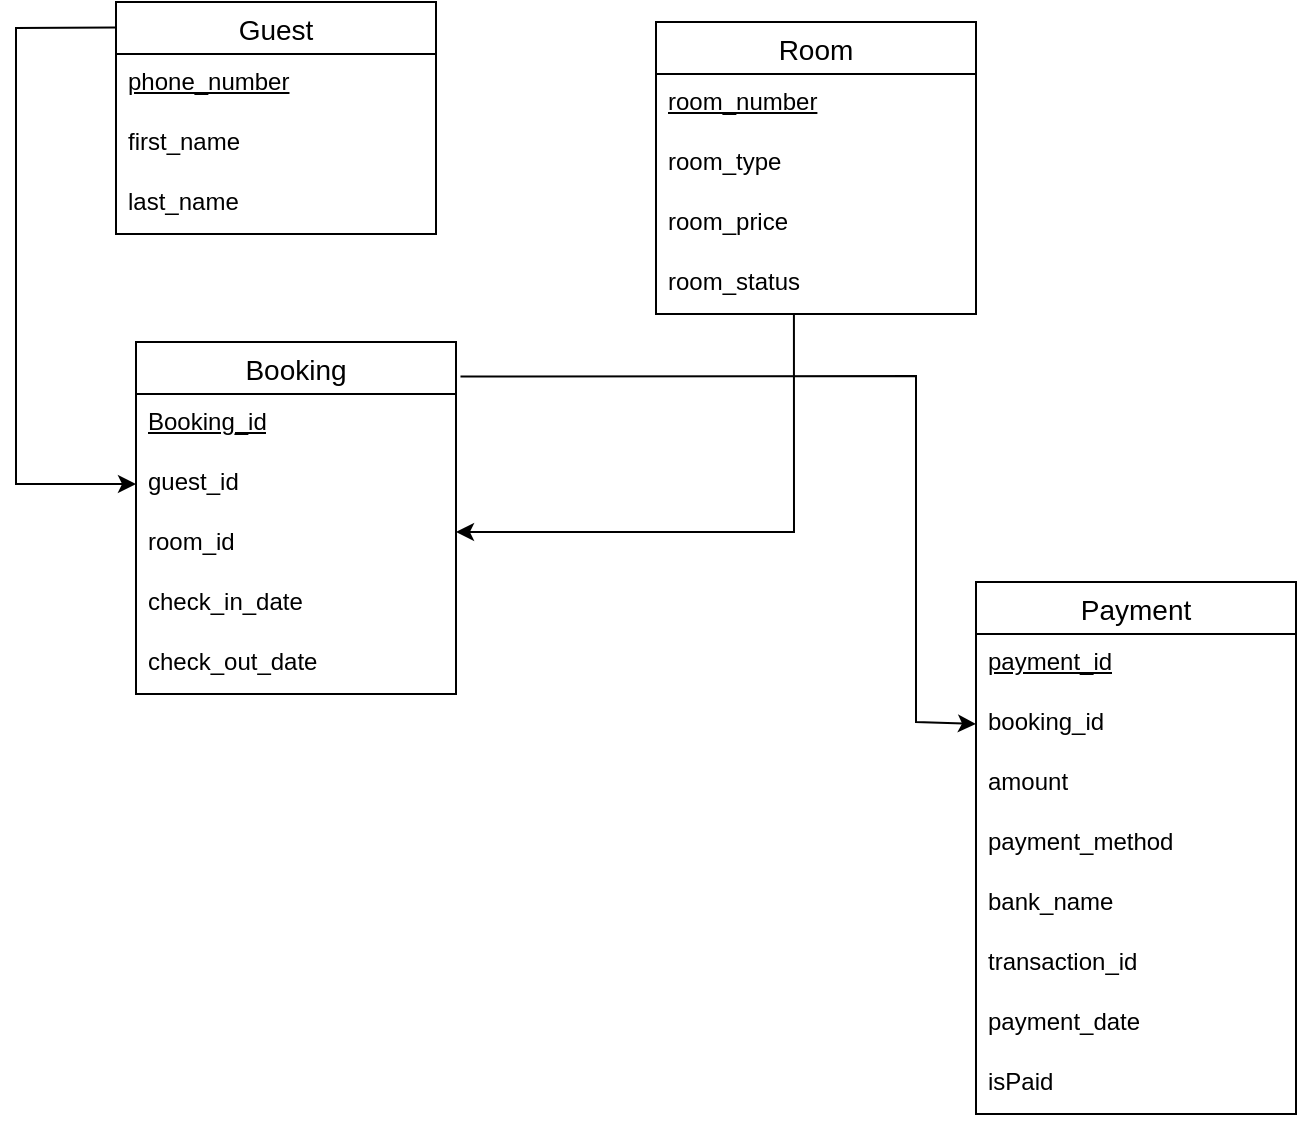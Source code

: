 <mxfile version="26.0.4">
  <diagram name="Booking Table relations" id="vbr6103zyXb3wrqdCnUE">
    <mxGraphModel dx="1674" dy="884" grid="1" gridSize="10" guides="1" tooltips="1" connect="1" arrows="1" fold="1" page="1" pageScale="1" pageWidth="1100" pageHeight="850" math="0" shadow="0">
      <root>
        <mxCell id="0" />
        <mxCell id="1" parent="0" />
        <mxCell id="ITvvVUpSQoe5XbKJUoHp-1" value="Room" style="swimlane;fontStyle=0;childLayout=stackLayout;horizontal=1;startSize=26;horizontalStack=0;resizeParent=1;resizeParentMax=0;resizeLast=0;collapsible=1;marginBottom=0;align=center;fontSize=14;" parent="1" vertex="1">
          <mxGeometry x="390" y="110" width="160" height="146" as="geometry" />
        </mxCell>
        <mxCell id="ITvvVUpSQoe5XbKJUoHp-2" value="&lt;u&gt;room_number&lt;/u&gt;" style="text;strokeColor=none;fillColor=none;spacingLeft=4;spacingRight=4;overflow=hidden;rotatable=0;points=[[0,0.5],[1,0.5]];portConstraint=eastwest;fontSize=12;whiteSpace=wrap;html=1;" parent="ITvvVUpSQoe5XbKJUoHp-1" vertex="1">
          <mxGeometry y="26" width="160" height="30" as="geometry" />
        </mxCell>
        <mxCell id="ITvvVUpSQoe5XbKJUoHp-3" value="room_type" style="text;strokeColor=none;fillColor=none;spacingLeft=4;spacingRight=4;overflow=hidden;rotatable=0;points=[[0,0.5],[1,0.5]];portConstraint=eastwest;fontSize=12;whiteSpace=wrap;html=1;" parent="ITvvVUpSQoe5XbKJUoHp-1" vertex="1">
          <mxGeometry y="56" width="160" height="30" as="geometry" />
        </mxCell>
        <mxCell id="ITvvVUpSQoe5XbKJUoHp-9" value="room_price" style="text;strokeColor=none;fillColor=none;spacingLeft=4;spacingRight=4;overflow=hidden;rotatable=0;points=[[0,0.5],[1,0.5]];portConstraint=eastwest;fontSize=12;whiteSpace=wrap;html=1;" parent="ITvvVUpSQoe5XbKJUoHp-1" vertex="1">
          <mxGeometry y="86" width="160" height="30" as="geometry" />
        </mxCell>
        <mxCell id="ITvvVUpSQoe5XbKJUoHp-4" value="room_status" style="text;strokeColor=none;fillColor=none;spacingLeft=4;spacingRight=4;overflow=hidden;rotatable=0;points=[[0,0.5],[1,0.5]];portConstraint=eastwest;fontSize=12;whiteSpace=wrap;html=1;" parent="ITvvVUpSQoe5XbKJUoHp-1" vertex="1">
          <mxGeometry y="116" width="160" height="30" as="geometry" />
        </mxCell>
        <mxCell id="ITvvVUpSQoe5XbKJUoHp-5" value="Guest" style="swimlane;fontStyle=0;childLayout=stackLayout;horizontal=1;startSize=26;horizontalStack=0;resizeParent=1;resizeParentMax=0;resizeLast=0;collapsible=1;marginBottom=0;align=center;fontSize=14;" parent="1" vertex="1">
          <mxGeometry x="120" y="100" width="160" height="116" as="geometry" />
        </mxCell>
        <mxCell id="ITvvVUpSQoe5XbKJUoHp-6" value="&lt;u&gt;phone_number&lt;/u&gt;" style="text;strokeColor=none;fillColor=none;spacingLeft=4;spacingRight=4;overflow=hidden;rotatable=0;points=[[0,0.5],[1,0.5]];portConstraint=eastwest;fontSize=12;whiteSpace=wrap;html=1;" parent="ITvvVUpSQoe5XbKJUoHp-5" vertex="1">
          <mxGeometry y="26" width="160" height="30" as="geometry" />
        </mxCell>
        <mxCell id="ITvvVUpSQoe5XbKJUoHp-7" value="first_name" style="text;strokeColor=none;fillColor=none;spacingLeft=4;spacingRight=4;overflow=hidden;rotatable=0;points=[[0,0.5],[1,0.5]];portConstraint=eastwest;fontSize=12;whiteSpace=wrap;html=1;" parent="ITvvVUpSQoe5XbKJUoHp-5" vertex="1">
          <mxGeometry y="56" width="160" height="30" as="geometry" />
        </mxCell>
        <mxCell id="ITvvVUpSQoe5XbKJUoHp-8" value="last_name" style="text;strokeColor=none;fillColor=none;spacingLeft=4;spacingRight=4;overflow=hidden;rotatable=0;points=[[0,0.5],[1,0.5]];portConstraint=eastwest;fontSize=12;whiteSpace=wrap;html=1;" parent="ITvvVUpSQoe5XbKJUoHp-5" vertex="1">
          <mxGeometry y="86" width="160" height="30" as="geometry" />
        </mxCell>
        <mxCell id="ITvvVUpSQoe5XbKJUoHp-10" value="Booking" style="swimlane;fontStyle=0;childLayout=stackLayout;horizontal=1;startSize=26;horizontalStack=0;resizeParent=1;resizeParentMax=0;resizeLast=0;collapsible=1;marginBottom=0;align=center;fontSize=14;" parent="1" vertex="1">
          <mxGeometry x="130" y="270" width="160" height="176" as="geometry" />
        </mxCell>
        <mxCell id="ITvvVUpSQoe5XbKJUoHp-11" value="&lt;u&gt;Booking_id&lt;/u&gt;" style="text;strokeColor=none;fillColor=none;spacingLeft=4;spacingRight=4;overflow=hidden;rotatable=0;points=[[0,0.5],[1,0.5]];portConstraint=eastwest;fontSize=12;whiteSpace=wrap;html=1;" parent="ITvvVUpSQoe5XbKJUoHp-10" vertex="1">
          <mxGeometry y="26" width="160" height="30" as="geometry" />
        </mxCell>
        <mxCell id="ITvvVUpSQoe5XbKJUoHp-12" value="guest_id" style="text;strokeColor=none;fillColor=none;spacingLeft=4;spacingRight=4;overflow=hidden;rotatable=0;points=[[0,0.5],[1,0.5]];portConstraint=eastwest;fontSize=12;whiteSpace=wrap;html=1;" parent="ITvvVUpSQoe5XbKJUoHp-10" vertex="1">
          <mxGeometry y="56" width="160" height="30" as="geometry" />
        </mxCell>
        <mxCell id="ITvvVUpSQoe5XbKJUoHp-13" value="room_id" style="text;strokeColor=none;fillColor=none;spacingLeft=4;spacingRight=4;overflow=hidden;rotatable=0;points=[[0,0.5],[1,0.5]];portConstraint=eastwest;fontSize=12;whiteSpace=wrap;html=1;" parent="ITvvVUpSQoe5XbKJUoHp-10" vertex="1">
          <mxGeometry y="86" width="160" height="30" as="geometry" />
        </mxCell>
        <mxCell id="ITvvVUpSQoe5XbKJUoHp-14" value="check_in_date" style="text;strokeColor=none;fillColor=none;spacingLeft=4;spacingRight=4;overflow=hidden;rotatable=0;points=[[0,0.5],[1,0.5]];portConstraint=eastwest;fontSize=12;whiteSpace=wrap;html=1;" parent="ITvvVUpSQoe5XbKJUoHp-10" vertex="1">
          <mxGeometry y="116" width="160" height="30" as="geometry" />
        </mxCell>
        <mxCell id="ITvvVUpSQoe5XbKJUoHp-15" value="check_out_date" style="text;strokeColor=none;fillColor=none;spacingLeft=4;spacingRight=4;overflow=hidden;rotatable=0;points=[[0,0.5],[1,0.5]];portConstraint=eastwest;fontSize=12;whiteSpace=wrap;html=1;" parent="ITvvVUpSQoe5XbKJUoHp-10" vertex="1">
          <mxGeometry y="146" width="160" height="30" as="geometry" />
        </mxCell>
        <mxCell id="ITvvVUpSQoe5XbKJUoHp-16" value="" style="endArrow=classic;html=1;rounded=0;entryX=0;entryY=0.5;entryDx=0;entryDy=0;exitX=-0.001;exitY=0.11;exitDx=0;exitDy=0;exitPerimeter=0;" parent="1" source="ITvvVUpSQoe5XbKJUoHp-5" target="ITvvVUpSQoe5XbKJUoHp-12" edge="1">
          <mxGeometry width="50" height="50" relative="1" as="geometry">
            <mxPoint x="70" y="130" as="sourcePoint" />
            <mxPoint x="260" y="240" as="targetPoint" />
            <Array as="points">
              <mxPoint x="70" y="113" />
              <mxPoint x="70" y="341" />
            </Array>
          </mxGeometry>
        </mxCell>
        <mxCell id="ITvvVUpSQoe5XbKJUoHp-17" value="" style="endArrow=classic;html=1;rounded=0;exitX=0.415;exitY=0.984;exitDx=0;exitDy=0;exitPerimeter=0;entryX=0.984;entryY=0.283;entryDx=0;entryDy=0;entryPerimeter=0;" parent="1" edge="1">
          <mxGeometry width="50" height="50" relative="1" as="geometry">
            <mxPoint x="458.96" y="256.0" as="sourcePoint" />
            <mxPoint x="290.0" y="364.97" as="targetPoint" />
            <Array as="points">
              <mxPoint x="459" y="365" />
            </Array>
          </mxGeometry>
        </mxCell>
        <mxCell id="ITvvVUpSQoe5XbKJUoHp-18" value="" style="endArrow=classic;html=1;rounded=0;exitX=1.014;exitY=0.098;exitDx=0;exitDy=0;exitPerimeter=0;entryX=0;entryY=0.5;entryDx=0;entryDy=0;" parent="1" source="ITvvVUpSQoe5XbKJUoHp-10" target="ITvvVUpSQoe5XbKJUoHp-21" edge="1">
          <mxGeometry width="50" height="50" relative="1" as="geometry">
            <mxPoint x="330" y="470" as="sourcePoint" />
            <mxPoint x="520" y="420" as="targetPoint" />
            <Array as="points">
              <mxPoint x="520" y="287" />
              <mxPoint x="520" y="460" />
            </Array>
          </mxGeometry>
        </mxCell>
        <mxCell id="ITvvVUpSQoe5XbKJUoHp-19" value="Payment" style="swimlane;fontStyle=0;childLayout=stackLayout;horizontal=1;startSize=26;horizontalStack=0;resizeParent=1;resizeParentMax=0;resizeLast=0;collapsible=1;marginBottom=0;align=center;fontSize=14;" parent="1" vertex="1">
          <mxGeometry x="550" y="390" width="160" height="266" as="geometry" />
        </mxCell>
        <mxCell id="ITvvVUpSQoe5XbKJUoHp-20" value="&lt;u&gt;payment_id&lt;/u&gt;" style="text;strokeColor=none;fillColor=none;spacingLeft=4;spacingRight=4;overflow=hidden;rotatable=0;points=[[0,0.5],[1,0.5]];portConstraint=eastwest;fontSize=12;whiteSpace=wrap;html=1;" parent="ITvvVUpSQoe5XbKJUoHp-19" vertex="1">
          <mxGeometry y="26" width="160" height="30" as="geometry" />
        </mxCell>
        <mxCell id="ITvvVUpSQoe5XbKJUoHp-21" value="booking_id" style="text;strokeColor=none;fillColor=none;spacingLeft=4;spacingRight=4;overflow=hidden;rotatable=0;points=[[0,0.5],[1,0.5]];portConstraint=eastwest;fontSize=12;whiteSpace=wrap;html=1;" parent="ITvvVUpSQoe5XbKJUoHp-19" vertex="1">
          <mxGeometry y="56" width="160" height="30" as="geometry" />
        </mxCell>
        <mxCell id="ITvvVUpSQoe5XbKJUoHp-22" value="amount" style="text;strokeColor=none;fillColor=none;spacingLeft=4;spacingRight=4;overflow=hidden;rotatable=0;points=[[0,0.5],[1,0.5]];portConstraint=eastwest;fontSize=12;whiteSpace=wrap;html=1;" parent="ITvvVUpSQoe5XbKJUoHp-19" vertex="1">
          <mxGeometry y="86" width="160" height="30" as="geometry" />
        </mxCell>
        <mxCell id="ITvvVUpSQoe5XbKJUoHp-25" value="payment_method" style="text;strokeColor=none;fillColor=none;spacingLeft=4;spacingRight=4;overflow=hidden;rotatable=0;points=[[0,0.5],[1,0.5]];portConstraint=eastwest;fontSize=12;whiteSpace=wrap;html=1;" parent="ITvvVUpSQoe5XbKJUoHp-19" vertex="1">
          <mxGeometry y="116" width="160" height="30" as="geometry" />
        </mxCell>
        <mxCell id="ITvvVUpSQoe5XbKJUoHp-23" value="bank_name" style="text;strokeColor=none;fillColor=none;spacingLeft=4;spacingRight=4;overflow=hidden;rotatable=0;points=[[0,0.5],[1,0.5]];portConstraint=eastwest;fontSize=12;whiteSpace=wrap;html=1;" parent="ITvvVUpSQoe5XbKJUoHp-19" vertex="1">
          <mxGeometry y="146" width="160" height="30" as="geometry" />
        </mxCell>
        <mxCell id="ITvvVUpSQoe5XbKJUoHp-24" value="transaction_id" style="text;strokeColor=none;fillColor=none;spacingLeft=4;spacingRight=4;overflow=hidden;rotatable=0;points=[[0,0.5],[1,0.5]];portConstraint=eastwest;fontSize=12;whiteSpace=wrap;html=1;" parent="ITvvVUpSQoe5XbKJUoHp-19" vertex="1">
          <mxGeometry y="176" width="160" height="30" as="geometry" />
        </mxCell>
        <mxCell id="ITvvVUpSQoe5XbKJUoHp-26" value="payment_date" style="text;strokeColor=none;fillColor=none;spacingLeft=4;spacingRight=4;overflow=hidden;rotatable=0;points=[[0,0.5],[1,0.5]];portConstraint=eastwest;fontSize=12;whiteSpace=wrap;html=1;" parent="ITvvVUpSQoe5XbKJUoHp-19" vertex="1">
          <mxGeometry y="206" width="160" height="30" as="geometry" />
        </mxCell>
        <mxCell id="ITvvVUpSQoe5XbKJUoHp-27" value="isPaid" style="text;strokeColor=none;fillColor=none;spacingLeft=4;spacingRight=4;overflow=hidden;rotatable=0;points=[[0,0.5],[1,0.5]];portConstraint=eastwest;fontSize=12;whiteSpace=wrap;html=1;" parent="ITvvVUpSQoe5XbKJUoHp-19" vertex="1">
          <mxGeometry y="236" width="160" height="30" as="geometry" />
        </mxCell>
      </root>
    </mxGraphModel>
  </diagram>
</mxfile>
